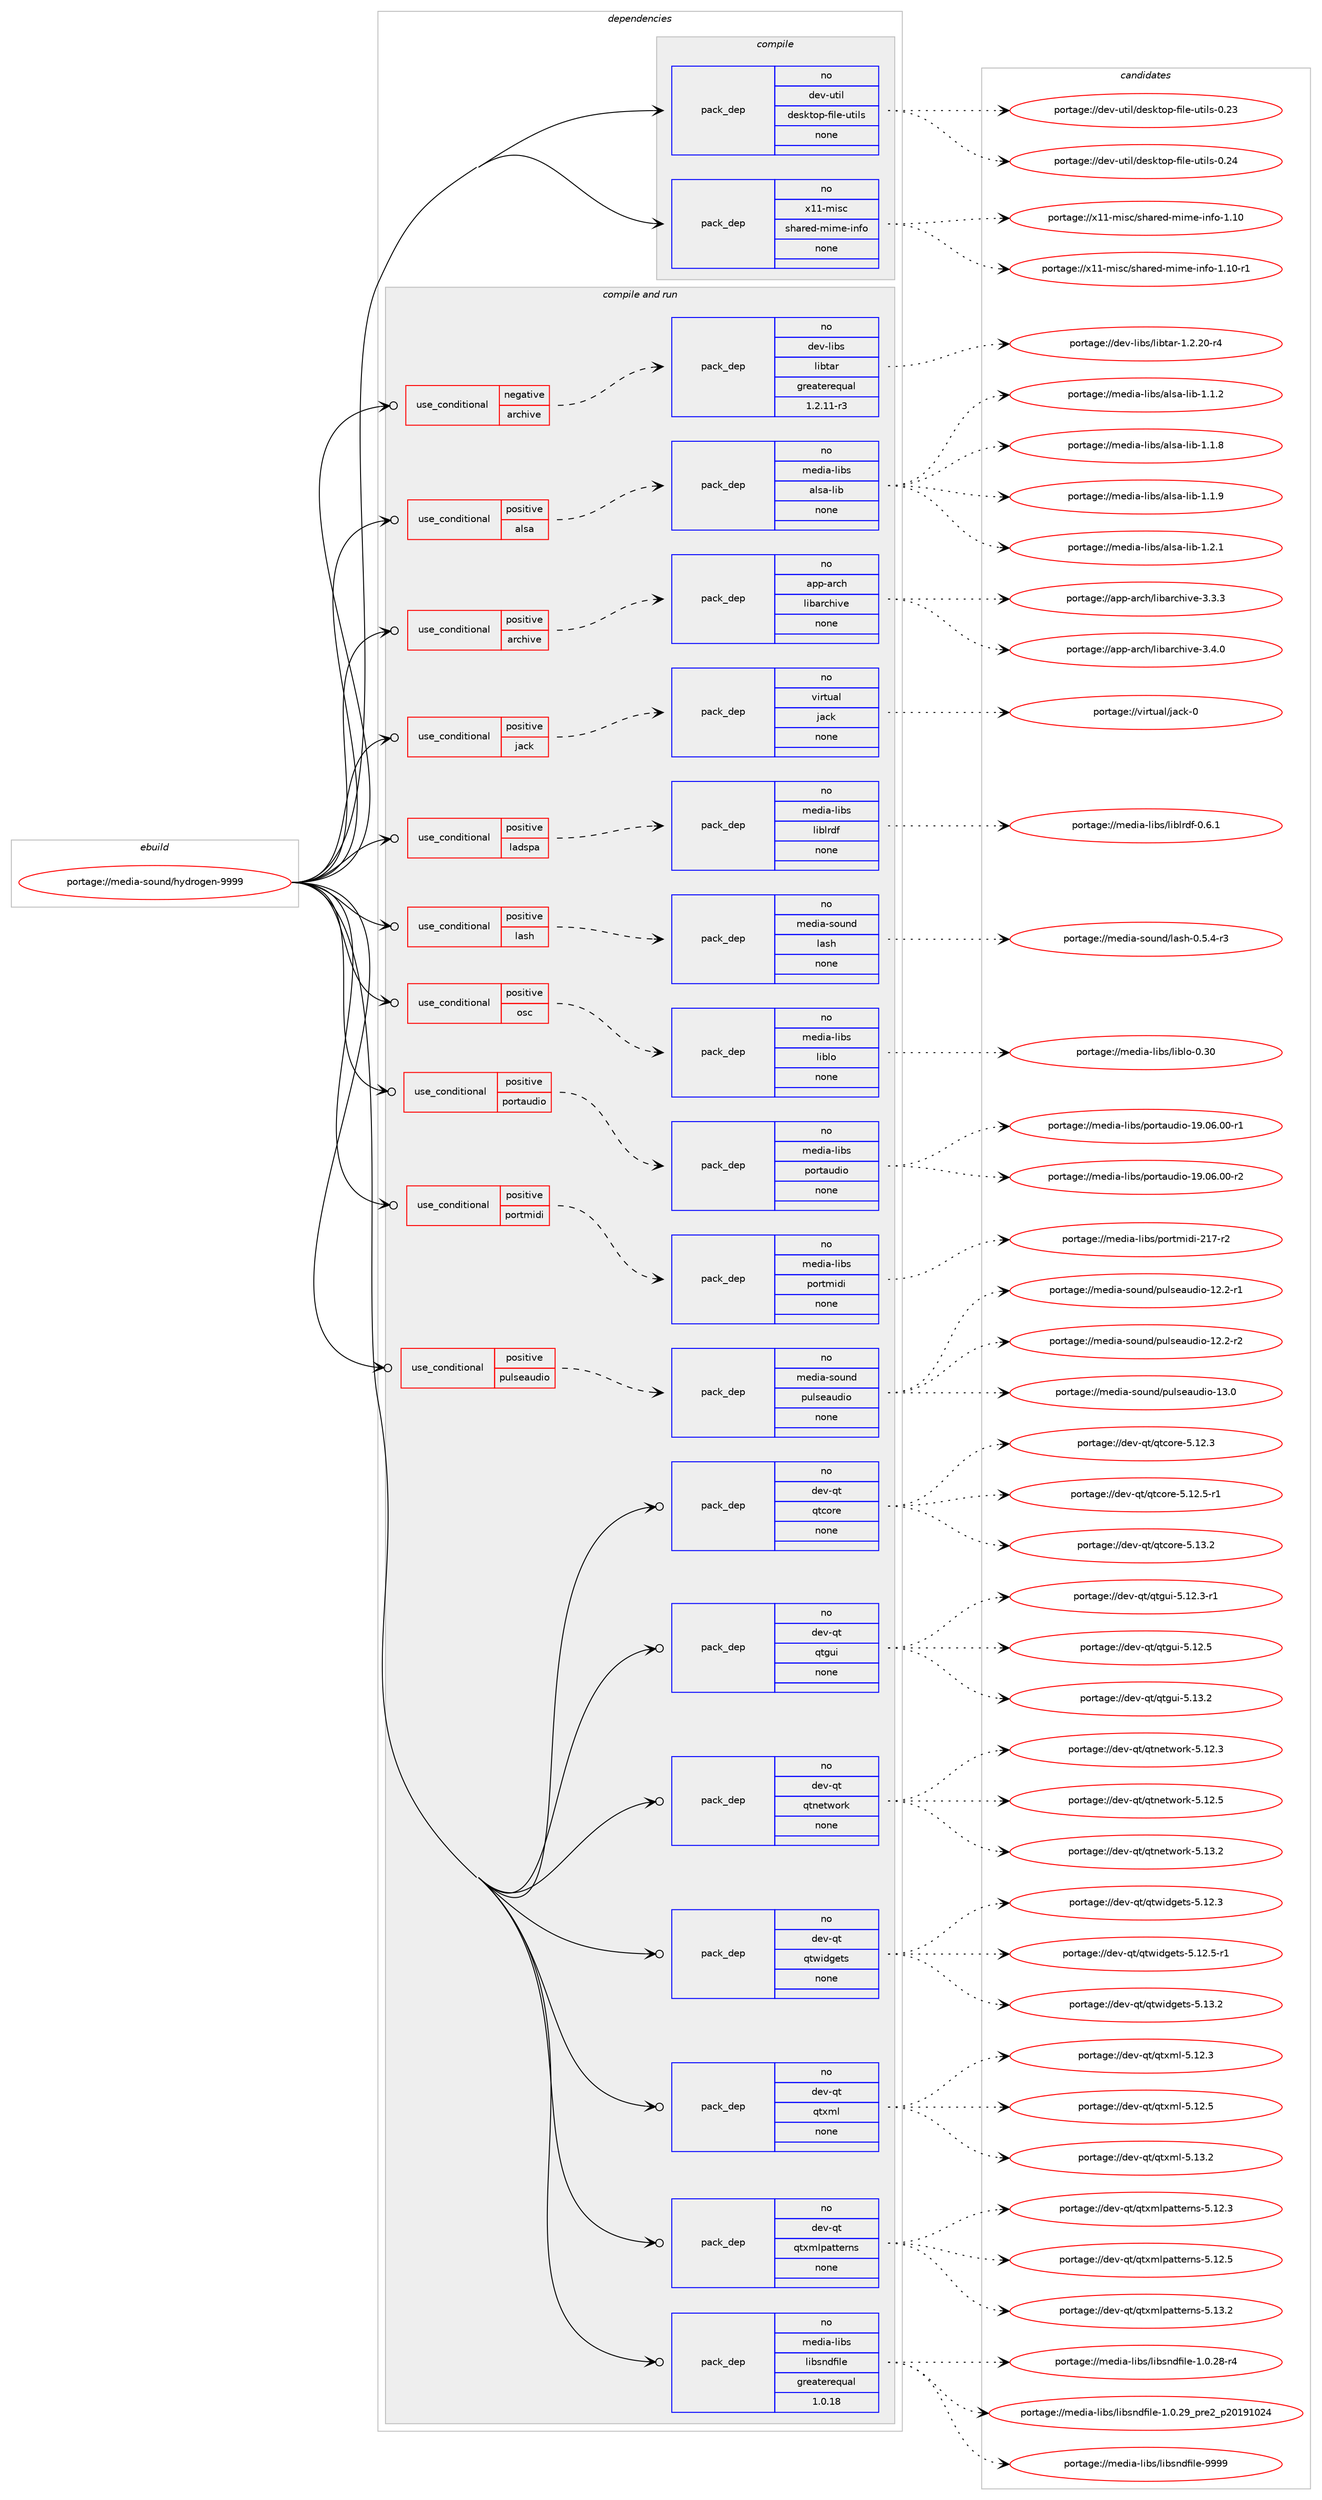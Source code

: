 digraph prolog {

# *************
# Graph options
# *************

newrank=true;
concentrate=true;
compound=true;
graph [rankdir=LR,fontname=Helvetica,fontsize=10,ranksep=1.5];#, ranksep=2.5, nodesep=0.2];
edge  [arrowhead=vee];
node  [fontname=Helvetica,fontsize=10];

# **********
# The ebuild
# **********

subgraph cluster_leftcol {
color=gray;
rank=same;
label=<<i>ebuild</i>>;
id [label="portage://media-sound/hydrogen-9999", color=red, width=4, href="../media-sound/hydrogen-9999.svg"];
}

# ****************
# The dependencies
# ****************

subgraph cluster_midcol {
color=gray;
label=<<i>dependencies</i>>;
subgraph cluster_compile {
fillcolor="#eeeeee";
style=filled;
label=<<i>compile</i>>;
subgraph pack244230 {
dependency332207 [label=<<TABLE BORDER="0" CELLBORDER="1" CELLSPACING="0" CELLPADDING="4" WIDTH="220"><TR><TD ROWSPAN="6" CELLPADDING="30">pack_dep</TD></TR><TR><TD WIDTH="110">no</TD></TR><TR><TD>dev-util</TD></TR><TR><TD>desktop-file-utils</TD></TR><TR><TD>none</TD></TR><TR><TD></TD></TR></TABLE>>, shape=none, color=blue];
}
id:e -> dependency332207:w [weight=20,style="solid",arrowhead="vee"];
subgraph pack244231 {
dependency332208 [label=<<TABLE BORDER="0" CELLBORDER="1" CELLSPACING="0" CELLPADDING="4" WIDTH="220"><TR><TD ROWSPAN="6" CELLPADDING="30">pack_dep</TD></TR><TR><TD WIDTH="110">no</TD></TR><TR><TD>x11-misc</TD></TR><TR><TD>shared-mime-info</TD></TR><TR><TD>none</TD></TR><TR><TD></TD></TR></TABLE>>, shape=none, color=blue];
}
id:e -> dependency332208:w [weight=20,style="solid",arrowhead="vee"];
}
subgraph cluster_compileandrun {
fillcolor="#eeeeee";
style=filled;
label=<<i>compile and run</i>>;
subgraph cond82518 {
dependency332209 [label=<<TABLE BORDER="0" CELLBORDER="1" CELLSPACING="0" CELLPADDING="4"><TR><TD ROWSPAN="3" CELLPADDING="10">use_conditional</TD></TR><TR><TD>negative</TD></TR><TR><TD>archive</TD></TR></TABLE>>, shape=none, color=red];
subgraph pack244232 {
dependency332210 [label=<<TABLE BORDER="0" CELLBORDER="1" CELLSPACING="0" CELLPADDING="4" WIDTH="220"><TR><TD ROWSPAN="6" CELLPADDING="30">pack_dep</TD></TR><TR><TD WIDTH="110">no</TD></TR><TR><TD>dev-libs</TD></TR><TR><TD>libtar</TD></TR><TR><TD>greaterequal</TD></TR><TR><TD>1.2.11-r3</TD></TR></TABLE>>, shape=none, color=blue];
}
dependency332209:e -> dependency332210:w [weight=20,style="dashed",arrowhead="vee"];
}
id:e -> dependency332209:w [weight=20,style="solid",arrowhead="odotvee"];
subgraph cond82519 {
dependency332211 [label=<<TABLE BORDER="0" CELLBORDER="1" CELLSPACING="0" CELLPADDING="4"><TR><TD ROWSPAN="3" CELLPADDING="10">use_conditional</TD></TR><TR><TD>positive</TD></TR><TR><TD>alsa</TD></TR></TABLE>>, shape=none, color=red];
subgraph pack244233 {
dependency332212 [label=<<TABLE BORDER="0" CELLBORDER="1" CELLSPACING="0" CELLPADDING="4" WIDTH="220"><TR><TD ROWSPAN="6" CELLPADDING="30">pack_dep</TD></TR><TR><TD WIDTH="110">no</TD></TR><TR><TD>media-libs</TD></TR><TR><TD>alsa-lib</TD></TR><TR><TD>none</TD></TR><TR><TD></TD></TR></TABLE>>, shape=none, color=blue];
}
dependency332211:e -> dependency332212:w [weight=20,style="dashed",arrowhead="vee"];
}
id:e -> dependency332211:w [weight=20,style="solid",arrowhead="odotvee"];
subgraph cond82520 {
dependency332213 [label=<<TABLE BORDER="0" CELLBORDER="1" CELLSPACING="0" CELLPADDING="4"><TR><TD ROWSPAN="3" CELLPADDING="10">use_conditional</TD></TR><TR><TD>positive</TD></TR><TR><TD>archive</TD></TR></TABLE>>, shape=none, color=red];
subgraph pack244234 {
dependency332214 [label=<<TABLE BORDER="0" CELLBORDER="1" CELLSPACING="0" CELLPADDING="4" WIDTH="220"><TR><TD ROWSPAN="6" CELLPADDING="30">pack_dep</TD></TR><TR><TD WIDTH="110">no</TD></TR><TR><TD>app-arch</TD></TR><TR><TD>libarchive</TD></TR><TR><TD>none</TD></TR><TR><TD></TD></TR></TABLE>>, shape=none, color=blue];
}
dependency332213:e -> dependency332214:w [weight=20,style="dashed",arrowhead="vee"];
}
id:e -> dependency332213:w [weight=20,style="solid",arrowhead="odotvee"];
subgraph cond82521 {
dependency332215 [label=<<TABLE BORDER="0" CELLBORDER="1" CELLSPACING="0" CELLPADDING="4"><TR><TD ROWSPAN="3" CELLPADDING="10">use_conditional</TD></TR><TR><TD>positive</TD></TR><TR><TD>jack</TD></TR></TABLE>>, shape=none, color=red];
subgraph pack244235 {
dependency332216 [label=<<TABLE BORDER="0" CELLBORDER="1" CELLSPACING="0" CELLPADDING="4" WIDTH="220"><TR><TD ROWSPAN="6" CELLPADDING="30">pack_dep</TD></TR><TR><TD WIDTH="110">no</TD></TR><TR><TD>virtual</TD></TR><TR><TD>jack</TD></TR><TR><TD>none</TD></TR><TR><TD></TD></TR></TABLE>>, shape=none, color=blue];
}
dependency332215:e -> dependency332216:w [weight=20,style="dashed",arrowhead="vee"];
}
id:e -> dependency332215:w [weight=20,style="solid",arrowhead="odotvee"];
subgraph cond82522 {
dependency332217 [label=<<TABLE BORDER="0" CELLBORDER="1" CELLSPACING="0" CELLPADDING="4"><TR><TD ROWSPAN="3" CELLPADDING="10">use_conditional</TD></TR><TR><TD>positive</TD></TR><TR><TD>ladspa</TD></TR></TABLE>>, shape=none, color=red];
subgraph pack244236 {
dependency332218 [label=<<TABLE BORDER="0" CELLBORDER="1" CELLSPACING="0" CELLPADDING="4" WIDTH="220"><TR><TD ROWSPAN="6" CELLPADDING="30">pack_dep</TD></TR><TR><TD WIDTH="110">no</TD></TR><TR><TD>media-libs</TD></TR><TR><TD>liblrdf</TD></TR><TR><TD>none</TD></TR><TR><TD></TD></TR></TABLE>>, shape=none, color=blue];
}
dependency332217:e -> dependency332218:w [weight=20,style="dashed",arrowhead="vee"];
}
id:e -> dependency332217:w [weight=20,style="solid",arrowhead="odotvee"];
subgraph cond82523 {
dependency332219 [label=<<TABLE BORDER="0" CELLBORDER="1" CELLSPACING="0" CELLPADDING="4"><TR><TD ROWSPAN="3" CELLPADDING="10">use_conditional</TD></TR><TR><TD>positive</TD></TR><TR><TD>lash</TD></TR></TABLE>>, shape=none, color=red];
subgraph pack244237 {
dependency332220 [label=<<TABLE BORDER="0" CELLBORDER="1" CELLSPACING="0" CELLPADDING="4" WIDTH="220"><TR><TD ROWSPAN="6" CELLPADDING="30">pack_dep</TD></TR><TR><TD WIDTH="110">no</TD></TR><TR><TD>media-sound</TD></TR><TR><TD>lash</TD></TR><TR><TD>none</TD></TR><TR><TD></TD></TR></TABLE>>, shape=none, color=blue];
}
dependency332219:e -> dependency332220:w [weight=20,style="dashed",arrowhead="vee"];
}
id:e -> dependency332219:w [weight=20,style="solid",arrowhead="odotvee"];
subgraph cond82524 {
dependency332221 [label=<<TABLE BORDER="0" CELLBORDER="1" CELLSPACING="0" CELLPADDING="4"><TR><TD ROWSPAN="3" CELLPADDING="10">use_conditional</TD></TR><TR><TD>positive</TD></TR><TR><TD>osc</TD></TR></TABLE>>, shape=none, color=red];
subgraph pack244238 {
dependency332222 [label=<<TABLE BORDER="0" CELLBORDER="1" CELLSPACING="0" CELLPADDING="4" WIDTH="220"><TR><TD ROWSPAN="6" CELLPADDING="30">pack_dep</TD></TR><TR><TD WIDTH="110">no</TD></TR><TR><TD>media-libs</TD></TR><TR><TD>liblo</TD></TR><TR><TD>none</TD></TR><TR><TD></TD></TR></TABLE>>, shape=none, color=blue];
}
dependency332221:e -> dependency332222:w [weight=20,style="dashed",arrowhead="vee"];
}
id:e -> dependency332221:w [weight=20,style="solid",arrowhead="odotvee"];
subgraph cond82525 {
dependency332223 [label=<<TABLE BORDER="0" CELLBORDER="1" CELLSPACING="0" CELLPADDING="4"><TR><TD ROWSPAN="3" CELLPADDING="10">use_conditional</TD></TR><TR><TD>positive</TD></TR><TR><TD>portaudio</TD></TR></TABLE>>, shape=none, color=red];
subgraph pack244239 {
dependency332224 [label=<<TABLE BORDER="0" CELLBORDER="1" CELLSPACING="0" CELLPADDING="4" WIDTH="220"><TR><TD ROWSPAN="6" CELLPADDING="30">pack_dep</TD></TR><TR><TD WIDTH="110">no</TD></TR><TR><TD>media-libs</TD></TR><TR><TD>portaudio</TD></TR><TR><TD>none</TD></TR><TR><TD></TD></TR></TABLE>>, shape=none, color=blue];
}
dependency332223:e -> dependency332224:w [weight=20,style="dashed",arrowhead="vee"];
}
id:e -> dependency332223:w [weight=20,style="solid",arrowhead="odotvee"];
subgraph cond82526 {
dependency332225 [label=<<TABLE BORDER="0" CELLBORDER="1" CELLSPACING="0" CELLPADDING="4"><TR><TD ROWSPAN="3" CELLPADDING="10">use_conditional</TD></TR><TR><TD>positive</TD></TR><TR><TD>portmidi</TD></TR></TABLE>>, shape=none, color=red];
subgraph pack244240 {
dependency332226 [label=<<TABLE BORDER="0" CELLBORDER="1" CELLSPACING="0" CELLPADDING="4" WIDTH="220"><TR><TD ROWSPAN="6" CELLPADDING="30">pack_dep</TD></TR><TR><TD WIDTH="110">no</TD></TR><TR><TD>media-libs</TD></TR><TR><TD>portmidi</TD></TR><TR><TD>none</TD></TR><TR><TD></TD></TR></TABLE>>, shape=none, color=blue];
}
dependency332225:e -> dependency332226:w [weight=20,style="dashed",arrowhead="vee"];
}
id:e -> dependency332225:w [weight=20,style="solid",arrowhead="odotvee"];
subgraph cond82527 {
dependency332227 [label=<<TABLE BORDER="0" CELLBORDER="1" CELLSPACING="0" CELLPADDING="4"><TR><TD ROWSPAN="3" CELLPADDING="10">use_conditional</TD></TR><TR><TD>positive</TD></TR><TR><TD>pulseaudio</TD></TR></TABLE>>, shape=none, color=red];
subgraph pack244241 {
dependency332228 [label=<<TABLE BORDER="0" CELLBORDER="1" CELLSPACING="0" CELLPADDING="4" WIDTH="220"><TR><TD ROWSPAN="6" CELLPADDING="30">pack_dep</TD></TR><TR><TD WIDTH="110">no</TD></TR><TR><TD>media-sound</TD></TR><TR><TD>pulseaudio</TD></TR><TR><TD>none</TD></TR><TR><TD></TD></TR></TABLE>>, shape=none, color=blue];
}
dependency332227:e -> dependency332228:w [weight=20,style="dashed",arrowhead="vee"];
}
id:e -> dependency332227:w [weight=20,style="solid",arrowhead="odotvee"];
subgraph pack244242 {
dependency332229 [label=<<TABLE BORDER="0" CELLBORDER="1" CELLSPACING="0" CELLPADDING="4" WIDTH="220"><TR><TD ROWSPAN="6" CELLPADDING="30">pack_dep</TD></TR><TR><TD WIDTH="110">no</TD></TR><TR><TD>dev-qt</TD></TR><TR><TD>qtcore</TD></TR><TR><TD>none</TD></TR><TR><TD></TD></TR></TABLE>>, shape=none, color=blue];
}
id:e -> dependency332229:w [weight=20,style="solid",arrowhead="odotvee"];
subgraph pack244243 {
dependency332230 [label=<<TABLE BORDER="0" CELLBORDER="1" CELLSPACING="0" CELLPADDING="4" WIDTH="220"><TR><TD ROWSPAN="6" CELLPADDING="30">pack_dep</TD></TR><TR><TD WIDTH="110">no</TD></TR><TR><TD>dev-qt</TD></TR><TR><TD>qtgui</TD></TR><TR><TD>none</TD></TR><TR><TD></TD></TR></TABLE>>, shape=none, color=blue];
}
id:e -> dependency332230:w [weight=20,style="solid",arrowhead="odotvee"];
subgraph pack244244 {
dependency332231 [label=<<TABLE BORDER="0" CELLBORDER="1" CELLSPACING="0" CELLPADDING="4" WIDTH="220"><TR><TD ROWSPAN="6" CELLPADDING="30">pack_dep</TD></TR><TR><TD WIDTH="110">no</TD></TR><TR><TD>dev-qt</TD></TR><TR><TD>qtnetwork</TD></TR><TR><TD>none</TD></TR><TR><TD></TD></TR></TABLE>>, shape=none, color=blue];
}
id:e -> dependency332231:w [weight=20,style="solid",arrowhead="odotvee"];
subgraph pack244245 {
dependency332232 [label=<<TABLE BORDER="0" CELLBORDER="1" CELLSPACING="0" CELLPADDING="4" WIDTH="220"><TR><TD ROWSPAN="6" CELLPADDING="30">pack_dep</TD></TR><TR><TD WIDTH="110">no</TD></TR><TR><TD>dev-qt</TD></TR><TR><TD>qtwidgets</TD></TR><TR><TD>none</TD></TR><TR><TD></TD></TR></TABLE>>, shape=none, color=blue];
}
id:e -> dependency332232:w [weight=20,style="solid",arrowhead="odotvee"];
subgraph pack244246 {
dependency332233 [label=<<TABLE BORDER="0" CELLBORDER="1" CELLSPACING="0" CELLPADDING="4" WIDTH="220"><TR><TD ROWSPAN="6" CELLPADDING="30">pack_dep</TD></TR><TR><TD WIDTH="110">no</TD></TR><TR><TD>dev-qt</TD></TR><TR><TD>qtxml</TD></TR><TR><TD>none</TD></TR><TR><TD></TD></TR></TABLE>>, shape=none, color=blue];
}
id:e -> dependency332233:w [weight=20,style="solid",arrowhead="odotvee"];
subgraph pack244247 {
dependency332234 [label=<<TABLE BORDER="0" CELLBORDER="1" CELLSPACING="0" CELLPADDING="4" WIDTH="220"><TR><TD ROWSPAN="6" CELLPADDING="30">pack_dep</TD></TR><TR><TD WIDTH="110">no</TD></TR><TR><TD>dev-qt</TD></TR><TR><TD>qtxmlpatterns</TD></TR><TR><TD>none</TD></TR><TR><TD></TD></TR></TABLE>>, shape=none, color=blue];
}
id:e -> dependency332234:w [weight=20,style="solid",arrowhead="odotvee"];
subgraph pack244248 {
dependency332235 [label=<<TABLE BORDER="0" CELLBORDER="1" CELLSPACING="0" CELLPADDING="4" WIDTH="220"><TR><TD ROWSPAN="6" CELLPADDING="30">pack_dep</TD></TR><TR><TD WIDTH="110">no</TD></TR><TR><TD>media-libs</TD></TR><TR><TD>libsndfile</TD></TR><TR><TD>greaterequal</TD></TR><TR><TD>1.0.18</TD></TR></TABLE>>, shape=none, color=blue];
}
id:e -> dependency332235:w [weight=20,style="solid",arrowhead="odotvee"];
}
subgraph cluster_run {
fillcolor="#eeeeee";
style=filled;
label=<<i>run</i>>;
}
}

# **************
# The candidates
# **************

subgraph cluster_choices {
rank=same;
color=gray;
label=<<i>candidates</i>>;

subgraph choice244230 {
color=black;
nodesep=1;
choiceportage100101118451171161051084710010111510711611111245102105108101451171161051081154548465051 [label="portage://dev-util/desktop-file-utils-0.23", color=red, width=4,href="../dev-util/desktop-file-utils-0.23.svg"];
choiceportage100101118451171161051084710010111510711611111245102105108101451171161051081154548465052 [label="portage://dev-util/desktop-file-utils-0.24", color=red, width=4,href="../dev-util/desktop-file-utils-0.24.svg"];
dependency332207:e -> choiceportage100101118451171161051084710010111510711611111245102105108101451171161051081154548465051:w [style=dotted,weight="100"];
dependency332207:e -> choiceportage100101118451171161051084710010111510711611111245102105108101451171161051081154548465052:w [style=dotted,weight="100"];
}
subgraph choice244231 {
color=black;
nodesep=1;
choiceportage12049494510910511599471151049711410110045109105109101451051101021114549464948 [label="portage://x11-misc/shared-mime-info-1.10", color=red, width=4,href="../x11-misc/shared-mime-info-1.10.svg"];
choiceportage120494945109105115994711510497114101100451091051091014510511010211145494649484511449 [label="portage://x11-misc/shared-mime-info-1.10-r1", color=red, width=4,href="../x11-misc/shared-mime-info-1.10-r1.svg"];
dependency332208:e -> choiceportage12049494510910511599471151049711410110045109105109101451051101021114549464948:w [style=dotted,weight="100"];
dependency332208:e -> choiceportage120494945109105115994711510497114101100451091051091014510511010211145494649484511449:w [style=dotted,weight="100"];
}
subgraph choice244232 {
color=black;
nodesep=1;
choiceportage1001011184510810598115471081059811697114454946504650484511452 [label="portage://dev-libs/libtar-1.2.20-r4", color=red, width=4,href="../dev-libs/libtar-1.2.20-r4.svg"];
dependency332210:e -> choiceportage1001011184510810598115471081059811697114454946504650484511452:w [style=dotted,weight="100"];
}
subgraph choice244233 {
color=black;
nodesep=1;
choiceportage1091011001059745108105981154797108115974510810598454946494650 [label="portage://media-libs/alsa-lib-1.1.2", color=red, width=4,href="../media-libs/alsa-lib-1.1.2.svg"];
choiceportage1091011001059745108105981154797108115974510810598454946494656 [label="portage://media-libs/alsa-lib-1.1.8", color=red, width=4,href="../media-libs/alsa-lib-1.1.8.svg"];
choiceportage1091011001059745108105981154797108115974510810598454946494657 [label="portage://media-libs/alsa-lib-1.1.9", color=red, width=4,href="../media-libs/alsa-lib-1.1.9.svg"];
choiceportage1091011001059745108105981154797108115974510810598454946504649 [label="portage://media-libs/alsa-lib-1.2.1", color=red, width=4,href="../media-libs/alsa-lib-1.2.1.svg"];
dependency332212:e -> choiceportage1091011001059745108105981154797108115974510810598454946494650:w [style=dotted,weight="100"];
dependency332212:e -> choiceportage1091011001059745108105981154797108115974510810598454946494656:w [style=dotted,weight="100"];
dependency332212:e -> choiceportage1091011001059745108105981154797108115974510810598454946494657:w [style=dotted,weight="100"];
dependency332212:e -> choiceportage1091011001059745108105981154797108115974510810598454946504649:w [style=dotted,weight="100"];
}
subgraph choice244234 {
color=black;
nodesep=1;
choiceportage9711211245971149910447108105989711499104105118101455146514651 [label="portage://app-arch/libarchive-3.3.3", color=red, width=4,href="../app-arch/libarchive-3.3.3.svg"];
choiceportage9711211245971149910447108105989711499104105118101455146524648 [label="portage://app-arch/libarchive-3.4.0", color=red, width=4,href="../app-arch/libarchive-3.4.0.svg"];
dependency332214:e -> choiceportage9711211245971149910447108105989711499104105118101455146514651:w [style=dotted,weight="100"];
dependency332214:e -> choiceportage9711211245971149910447108105989711499104105118101455146524648:w [style=dotted,weight="100"];
}
subgraph choice244235 {
color=black;
nodesep=1;
choiceportage118105114116117971084710697991074548 [label="portage://virtual/jack-0", color=red, width=4,href="../virtual/jack-0.svg"];
dependency332216:e -> choiceportage118105114116117971084710697991074548:w [style=dotted,weight="100"];
}
subgraph choice244236 {
color=black;
nodesep=1;
choiceportage1091011001059745108105981154710810598108114100102454846544649 [label="portage://media-libs/liblrdf-0.6.1", color=red, width=4,href="../media-libs/liblrdf-0.6.1.svg"];
dependency332218:e -> choiceportage1091011001059745108105981154710810598108114100102454846544649:w [style=dotted,weight="100"];
}
subgraph choice244237 {
color=black;
nodesep=1;
choiceportage109101100105974511511111711010047108971151044548465346524511451 [label="portage://media-sound/lash-0.5.4-r3", color=red, width=4,href="../media-sound/lash-0.5.4-r3.svg"];
dependency332220:e -> choiceportage109101100105974511511111711010047108971151044548465346524511451:w [style=dotted,weight="100"];
}
subgraph choice244238 {
color=black;
nodesep=1;
choiceportage10910110010597451081059811547108105981081114548465148 [label="portage://media-libs/liblo-0.30", color=red, width=4,href="../media-libs/liblo-0.30.svg"];
dependency332222:e -> choiceportage10910110010597451081059811547108105981081114548465148:w [style=dotted,weight="100"];
}
subgraph choice244239 {
color=black;
nodesep=1;
choiceportage10910110010597451081059811547112111114116971171001051114549574648544648484511449 [label="portage://media-libs/portaudio-19.06.00-r1", color=red, width=4,href="../media-libs/portaudio-19.06.00-r1.svg"];
choiceportage10910110010597451081059811547112111114116971171001051114549574648544648484511450 [label="portage://media-libs/portaudio-19.06.00-r2", color=red, width=4,href="../media-libs/portaudio-19.06.00-r2.svg"];
dependency332224:e -> choiceportage10910110010597451081059811547112111114116971171001051114549574648544648484511449:w [style=dotted,weight="100"];
dependency332224:e -> choiceportage10910110010597451081059811547112111114116971171001051114549574648544648484511450:w [style=dotted,weight="100"];
}
subgraph choice244240 {
color=black;
nodesep=1;
choiceportage10910110010597451081059811547112111114116109105100105455049554511450 [label="portage://media-libs/portmidi-217-r2", color=red, width=4,href="../media-libs/portmidi-217-r2.svg"];
dependency332226:e -> choiceportage10910110010597451081059811547112111114116109105100105455049554511450:w [style=dotted,weight="100"];
}
subgraph choice244241 {
color=black;
nodesep=1;
choiceportage1091011001059745115111117110100471121171081151019711710010511145495046504511449 [label="portage://media-sound/pulseaudio-12.2-r1", color=red, width=4,href="../media-sound/pulseaudio-12.2-r1.svg"];
choiceportage1091011001059745115111117110100471121171081151019711710010511145495046504511450 [label="portage://media-sound/pulseaudio-12.2-r2", color=red, width=4,href="../media-sound/pulseaudio-12.2-r2.svg"];
choiceportage109101100105974511511111711010047112117108115101971171001051114549514648 [label="portage://media-sound/pulseaudio-13.0", color=red, width=4,href="../media-sound/pulseaudio-13.0.svg"];
dependency332228:e -> choiceportage1091011001059745115111117110100471121171081151019711710010511145495046504511449:w [style=dotted,weight="100"];
dependency332228:e -> choiceportage1091011001059745115111117110100471121171081151019711710010511145495046504511450:w [style=dotted,weight="100"];
dependency332228:e -> choiceportage109101100105974511511111711010047112117108115101971171001051114549514648:w [style=dotted,weight="100"];
}
subgraph choice244242 {
color=black;
nodesep=1;
choiceportage10010111845113116471131169911111410145534649504651 [label="portage://dev-qt/qtcore-5.12.3", color=red, width=4,href="../dev-qt/qtcore-5.12.3.svg"];
choiceportage100101118451131164711311699111114101455346495046534511449 [label="portage://dev-qt/qtcore-5.12.5-r1", color=red, width=4,href="../dev-qt/qtcore-5.12.5-r1.svg"];
choiceportage10010111845113116471131169911111410145534649514650 [label="portage://dev-qt/qtcore-5.13.2", color=red, width=4,href="../dev-qt/qtcore-5.13.2.svg"];
dependency332229:e -> choiceportage10010111845113116471131169911111410145534649504651:w [style=dotted,weight="100"];
dependency332229:e -> choiceportage100101118451131164711311699111114101455346495046534511449:w [style=dotted,weight="100"];
dependency332229:e -> choiceportage10010111845113116471131169911111410145534649514650:w [style=dotted,weight="100"];
}
subgraph choice244243 {
color=black;
nodesep=1;
choiceportage1001011184511311647113116103117105455346495046514511449 [label="portage://dev-qt/qtgui-5.12.3-r1", color=red, width=4,href="../dev-qt/qtgui-5.12.3-r1.svg"];
choiceportage100101118451131164711311610311710545534649504653 [label="portage://dev-qt/qtgui-5.12.5", color=red, width=4,href="../dev-qt/qtgui-5.12.5.svg"];
choiceportage100101118451131164711311610311710545534649514650 [label="portage://dev-qt/qtgui-5.13.2", color=red, width=4,href="../dev-qt/qtgui-5.13.2.svg"];
dependency332230:e -> choiceportage1001011184511311647113116103117105455346495046514511449:w [style=dotted,weight="100"];
dependency332230:e -> choiceportage100101118451131164711311610311710545534649504653:w [style=dotted,weight="100"];
dependency332230:e -> choiceportage100101118451131164711311610311710545534649514650:w [style=dotted,weight="100"];
}
subgraph choice244244 {
color=black;
nodesep=1;
choiceportage100101118451131164711311611010111611911111410745534649504651 [label="portage://dev-qt/qtnetwork-5.12.3", color=red, width=4,href="../dev-qt/qtnetwork-5.12.3.svg"];
choiceportage100101118451131164711311611010111611911111410745534649504653 [label="portage://dev-qt/qtnetwork-5.12.5", color=red, width=4,href="../dev-qt/qtnetwork-5.12.5.svg"];
choiceportage100101118451131164711311611010111611911111410745534649514650 [label="portage://dev-qt/qtnetwork-5.13.2", color=red, width=4,href="../dev-qt/qtnetwork-5.13.2.svg"];
dependency332231:e -> choiceportage100101118451131164711311611010111611911111410745534649504651:w [style=dotted,weight="100"];
dependency332231:e -> choiceportage100101118451131164711311611010111611911111410745534649504653:w [style=dotted,weight="100"];
dependency332231:e -> choiceportage100101118451131164711311611010111611911111410745534649514650:w [style=dotted,weight="100"];
}
subgraph choice244245 {
color=black;
nodesep=1;
choiceportage100101118451131164711311611910510010310111611545534649504651 [label="portage://dev-qt/qtwidgets-5.12.3", color=red, width=4,href="../dev-qt/qtwidgets-5.12.3.svg"];
choiceportage1001011184511311647113116119105100103101116115455346495046534511449 [label="portage://dev-qt/qtwidgets-5.12.5-r1", color=red, width=4,href="../dev-qt/qtwidgets-5.12.5-r1.svg"];
choiceportage100101118451131164711311611910510010310111611545534649514650 [label="portage://dev-qt/qtwidgets-5.13.2", color=red, width=4,href="../dev-qt/qtwidgets-5.13.2.svg"];
dependency332232:e -> choiceportage100101118451131164711311611910510010310111611545534649504651:w [style=dotted,weight="100"];
dependency332232:e -> choiceportage1001011184511311647113116119105100103101116115455346495046534511449:w [style=dotted,weight="100"];
dependency332232:e -> choiceportage100101118451131164711311611910510010310111611545534649514650:w [style=dotted,weight="100"];
}
subgraph choice244246 {
color=black;
nodesep=1;
choiceportage100101118451131164711311612010910845534649504651 [label="portage://dev-qt/qtxml-5.12.3", color=red, width=4,href="../dev-qt/qtxml-5.12.3.svg"];
choiceportage100101118451131164711311612010910845534649504653 [label="portage://dev-qt/qtxml-5.12.5", color=red, width=4,href="../dev-qt/qtxml-5.12.5.svg"];
choiceportage100101118451131164711311612010910845534649514650 [label="portage://dev-qt/qtxml-5.13.2", color=red, width=4,href="../dev-qt/qtxml-5.13.2.svg"];
dependency332233:e -> choiceportage100101118451131164711311612010910845534649504651:w [style=dotted,weight="100"];
dependency332233:e -> choiceportage100101118451131164711311612010910845534649504653:w [style=dotted,weight="100"];
dependency332233:e -> choiceportage100101118451131164711311612010910845534649514650:w [style=dotted,weight="100"];
}
subgraph choice244247 {
color=black;
nodesep=1;
choiceportage10010111845113116471131161201091081129711611610111411011545534649504651 [label="portage://dev-qt/qtxmlpatterns-5.12.3", color=red, width=4,href="../dev-qt/qtxmlpatterns-5.12.3.svg"];
choiceportage10010111845113116471131161201091081129711611610111411011545534649504653 [label="portage://dev-qt/qtxmlpatterns-5.12.5", color=red, width=4,href="../dev-qt/qtxmlpatterns-5.12.5.svg"];
choiceportage10010111845113116471131161201091081129711611610111411011545534649514650 [label="portage://dev-qt/qtxmlpatterns-5.13.2", color=red, width=4,href="../dev-qt/qtxmlpatterns-5.13.2.svg"];
dependency332234:e -> choiceportage10010111845113116471131161201091081129711611610111411011545534649504651:w [style=dotted,weight="100"];
dependency332234:e -> choiceportage10010111845113116471131161201091081129711611610111411011545534649504653:w [style=dotted,weight="100"];
dependency332234:e -> choiceportage10010111845113116471131161201091081129711611610111411011545534649514650:w [style=dotted,weight="100"];
}
subgraph choice244248 {
color=black;
nodesep=1;
choiceportage1091011001059745108105981154710810598115110100102105108101454946484650564511452 [label="portage://media-libs/libsndfile-1.0.28-r4", color=red, width=4,href="../media-libs/libsndfile-1.0.28-r4.svg"];
choiceportage1091011001059745108105981154710810598115110100102105108101454946484650579511211410150951125048495749485052 [label="portage://media-libs/libsndfile-1.0.29_pre2_p20191024", color=red, width=4,href="../media-libs/libsndfile-1.0.29_pre2_p20191024.svg"];
choiceportage10910110010597451081059811547108105981151101001021051081014557575757 [label="portage://media-libs/libsndfile-9999", color=red, width=4,href="../media-libs/libsndfile-9999.svg"];
dependency332235:e -> choiceportage1091011001059745108105981154710810598115110100102105108101454946484650564511452:w [style=dotted,weight="100"];
dependency332235:e -> choiceportage1091011001059745108105981154710810598115110100102105108101454946484650579511211410150951125048495749485052:w [style=dotted,weight="100"];
dependency332235:e -> choiceportage10910110010597451081059811547108105981151101001021051081014557575757:w [style=dotted,weight="100"];
}
}

}

